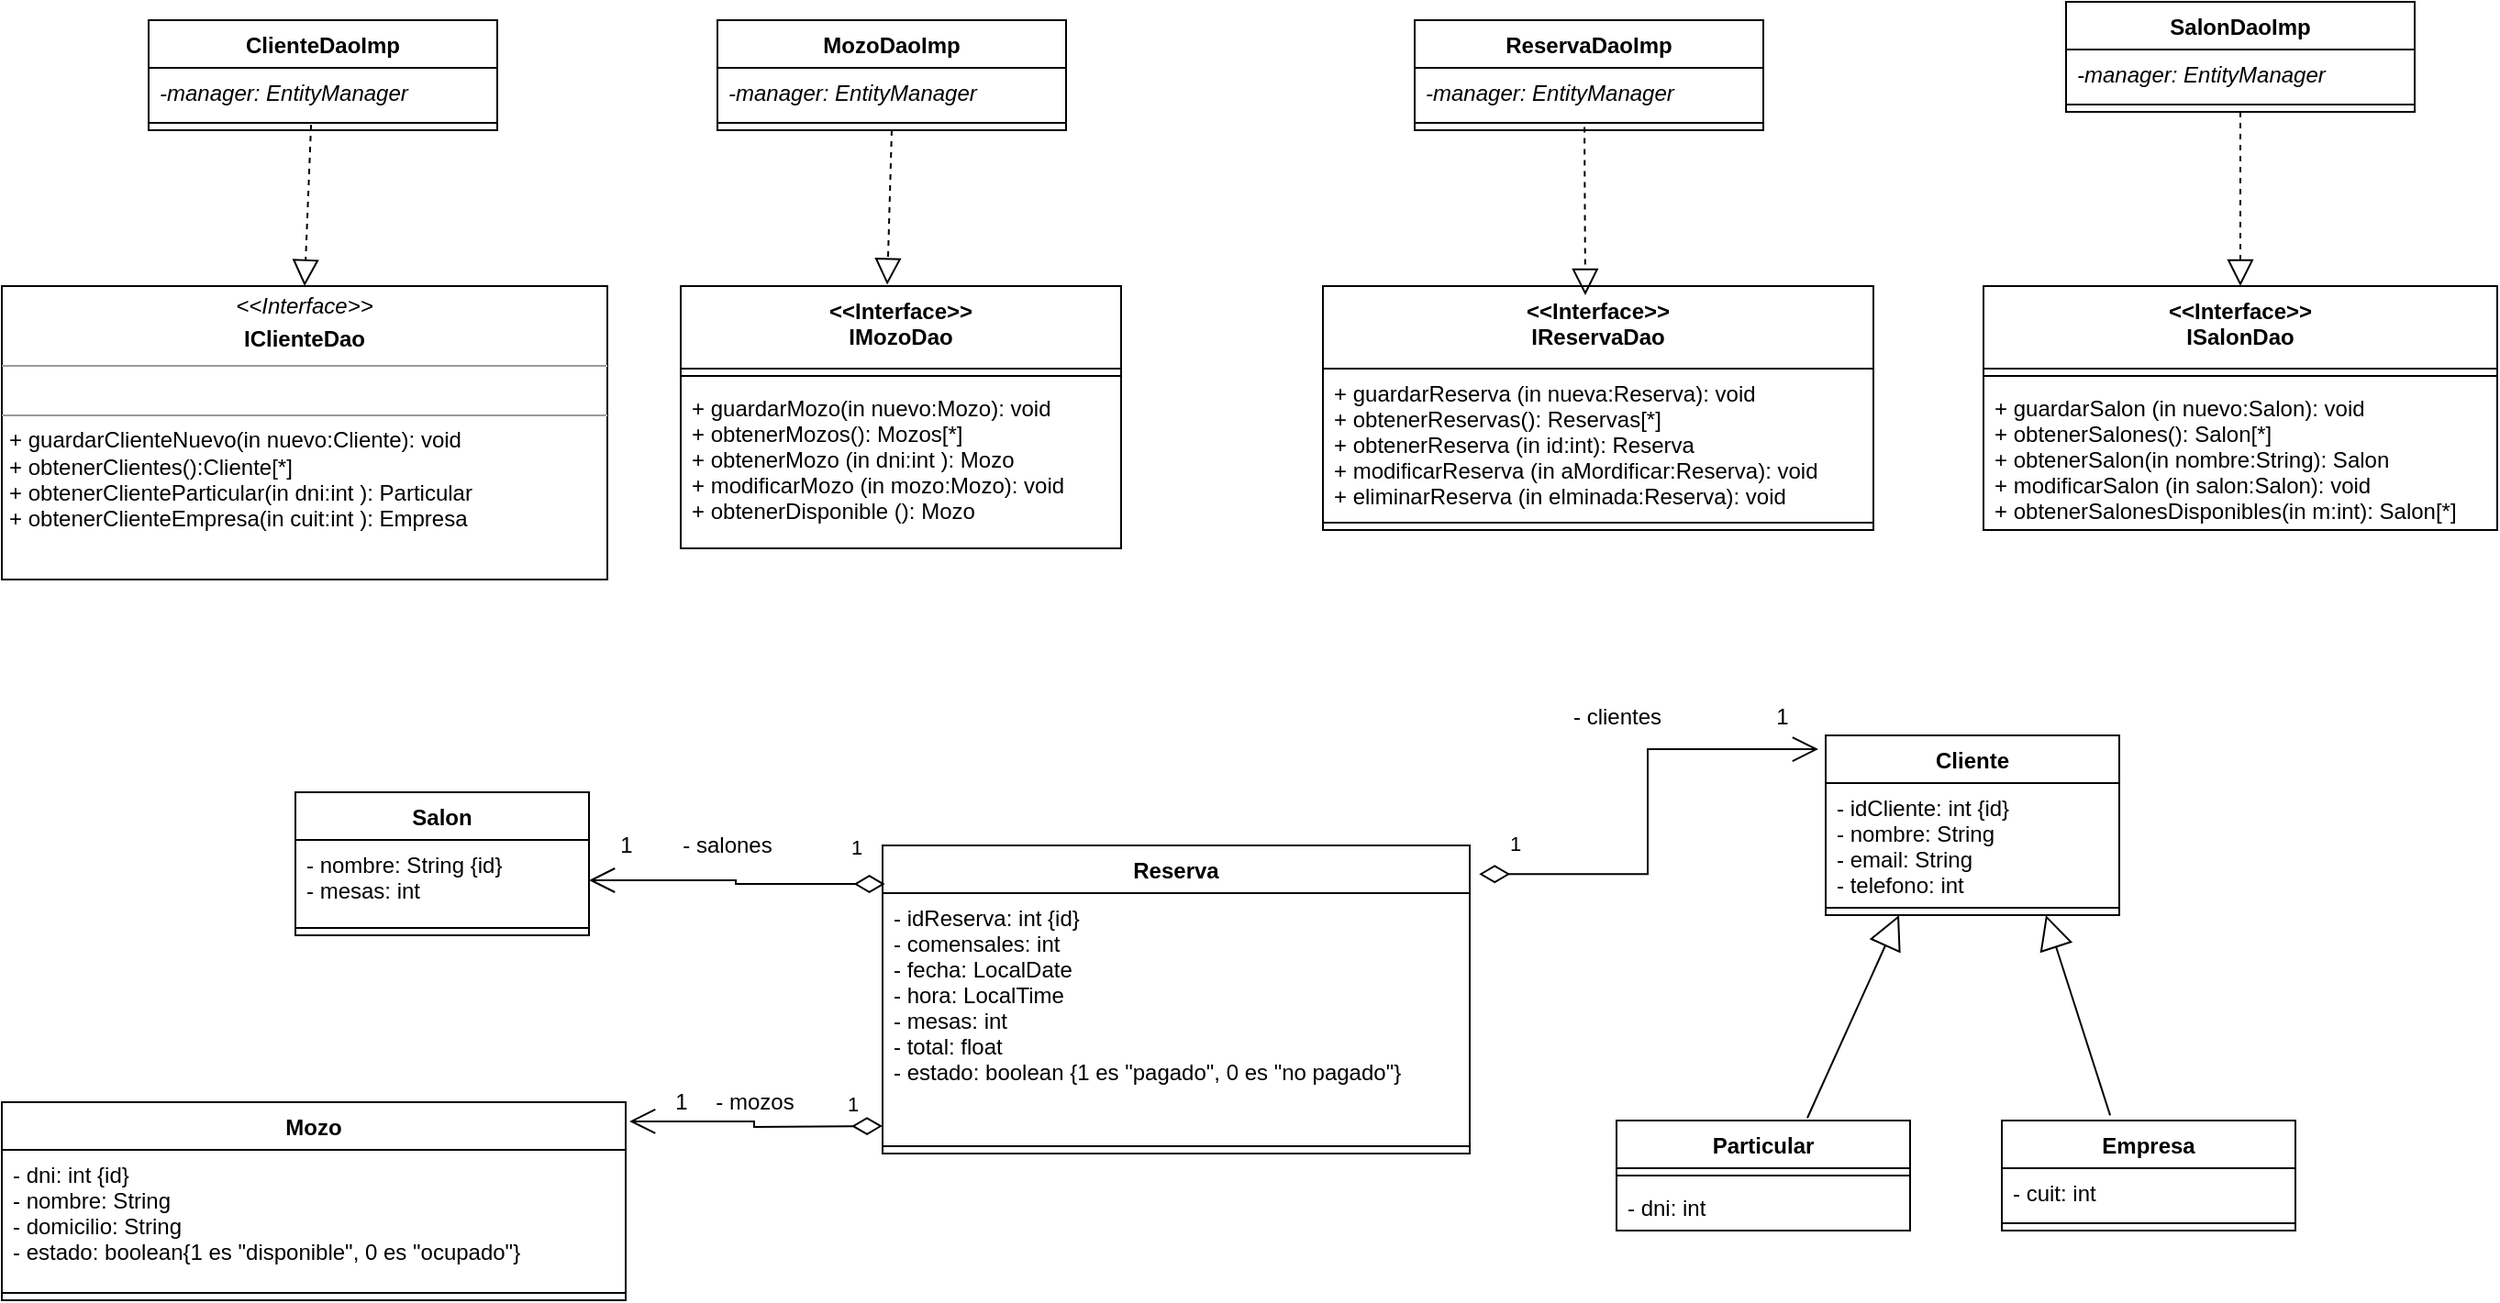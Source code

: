 <mxfile version="15.7.3" type="device"><diagram id="UueWkZUZBMMm25D8PrhS" name="Page-1"><mxGraphModel dx="1848" dy="1720" grid="1" gridSize="10" guides="1" tooltips="1" connect="1" arrows="1" fold="1" page="1" pageScale="1" pageWidth="827" pageHeight="1169" math="0" shadow="0"><root><mxCell id="0"/><mxCell id="1" parent="0"/><mxCell id="lkptf6it2IUxRskM2SV1-1" value="Cliente" style="swimlane;fontStyle=1;align=center;verticalAlign=top;childLayout=stackLayout;horizontal=1;startSize=26;horizontalStack=0;resizeParent=1;resizeParentMax=0;resizeLast=0;collapsible=1;marginBottom=0;" parent="1" vertex="1"><mxGeometry x="334" y="180" width="160" height="98" as="geometry"/></mxCell><mxCell id="lkptf6it2IUxRskM2SV1-2" value="- idCliente: int {id}&#xA;- nombre: String&#xA;- email: String&#xA;- telefono: int&#xA;&#xA;&#xA;" style="text;strokeColor=none;fillColor=none;align=left;verticalAlign=top;spacingLeft=4;spacingRight=4;overflow=hidden;rotatable=0;points=[[0,0.5],[1,0.5]];portConstraint=eastwest;" parent="lkptf6it2IUxRskM2SV1-1" vertex="1"><mxGeometry y="26" width="160" height="64" as="geometry"/></mxCell><mxCell id="lkptf6it2IUxRskM2SV1-3" value="" style="line;strokeWidth=1;fillColor=none;align=left;verticalAlign=middle;spacingTop=-1;spacingLeft=3;spacingRight=3;rotatable=0;labelPosition=right;points=[];portConstraint=eastwest;" parent="lkptf6it2IUxRskM2SV1-1" vertex="1"><mxGeometry y="90" width="160" height="8" as="geometry"/></mxCell><mxCell id="lkptf6it2IUxRskM2SV1-9" value="Particular" style="swimlane;fontStyle=1;align=center;verticalAlign=top;childLayout=stackLayout;horizontal=1;startSize=26;horizontalStack=0;resizeParent=1;resizeParentMax=0;resizeLast=0;collapsible=1;marginBottom=0;" parent="1" vertex="1"><mxGeometry x="220" y="390" width="160" height="60" as="geometry"/></mxCell><mxCell id="lkptf6it2IUxRskM2SV1-11" value="" style="line;strokeWidth=1;fillColor=none;align=left;verticalAlign=middle;spacingTop=-1;spacingLeft=3;spacingRight=3;rotatable=0;labelPosition=right;points=[];portConstraint=eastwest;" parent="lkptf6it2IUxRskM2SV1-9" vertex="1"><mxGeometry y="26" width="160" height="8" as="geometry"/></mxCell><mxCell id="lkptf6it2IUxRskM2SV1-10" value="- dni: int" style="text;strokeColor=none;fillColor=none;align=left;verticalAlign=top;spacingLeft=4;spacingRight=4;overflow=hidden;rotatable=0;points=[[0,0.5],[1,0.5]];portConstraint=eastwest;" parent="lkptf6it2IUxRskM2SV1-9" vertex="1"><mxGeometry y="34" width="160" height="26" as="geometry"/></mxCell><mxCell id="lkptf6it2IUxRskM2SV1-13" value="Empresa" style="swimlane;fontStyle=1;align=center;verticalAlign=top;childLayout=stackLayout;horizontal=1;startSize=26;horizontalStack=0;resizeParent=1;resizeParentMax=0;resizeLast=0;collapsible=1;marginBottom=0;" parent="1" vertex="1"><mxGeometry x="430" y="390" width="160" height="60" as="geometry"/></mxCell><mxCell id="lkptf6it2IUxRskM2SV1-14" value="- cuit: int" style="text;strokeColor=none;fillColor=none;align=left;verticalAlign=top;spacingLeft=4;spacingRight=4;overflow=hidden;rotatable=0;points=[[0,0.5],[1,0.5]];portConstraint=eastwest;" parent="lkptf6it2IUxRskM2SV1-13" vertex="1"><mxGeometry y="26" width="160" height="26" as="geometry"/></mxCell><mxCell id="lkptf6it2IUxRskM2SV1-15" value="" style="line;strokeWidth=1;fillColor=none;align=left;verticalAlign=middle;spacingTop=-1;spacingLeft=3;spacingRight=3;rotatable=0;labelPosition=right;points=[];portConstraint=eastwest;" parent="lkptf6it2IUxRskM2SV1-13" vertex="1"><mxGeometry y="52" width="160" height="8" as="geometry"/></mxCell><mxCell id="lkptf6it2IUxRskM2SV1-19" value="" style="endArrow=block;endSize=16;endFill=0;html=1;rounded=0;exitX=0.65;exitY=-0.023;exitDx=0;exitDy=0;entryX=0.25;entryY=1;entryDx=0;entryDy=0;exitPerimeter=0;" parent="1" source="lkptf6it2IUxRskM2SV1-9" target="lkptf6it2IUxRskM2SV1-1" edge="1"><mxGeometry width="160" relative="1" as="geometry"><mxPoint x="330" y="350" as="sourcePoint"/><mxPoint x="365.04" y="318.404" as="targetPoint"/></mxGeometry></mxCell><mxCell id="lkptf6it2IUxRskM2SV1-20" value="" style="endArrow=block;endSize=16;endFill=0;html=1;rounded=0;exitX=0.369;exitY=-0.047;exitDx=0;exitDy=0;entryX=0.75;entryY=1;entryDx=0;entryDy=0;exitPerimeter=0;" parent="1" source="lkptf6it2IUxRskM2SV1-13" target="lkptf6it2IUxRskM2SV1-1" edge="1"><mxGeometry width="160" relative="1" as="geometry"><mxPoint x="310" y="400" as="sourcePoint"/><mxPoint x="410.08" y="319.996" as="targetPoint"/></mxGeometry></mxCell><mxCell id="lkptf6it2IUxRskM2SV1-21" value="Reserva" style="swimlane;fontStyle=1;align=center;verticalAlign=top;childLayout=stackLayout;horizontal=1;startSize=26;horizontalStack=0;resizeParent=1;resizeParentMax=0;resizeLast=0;collapsible=1;marginBottom=0;" parent="1" vertex="1"><mxGeometry x="-180" y="240" width="320" height="168" as="geometry"/></mxCell><mxCell id="lkptf6it2IUxRskM2SV1-22" value="- idReserva: int {id}&#xA;- comensales: int&#xA;- fecha: LocalDate&#xA;- hora: LocalTime&#xA;- mesas: int&#xA;- total: float&#xA;- estado: boolean {1 es &quot;pagado&quot;, 0 es &quot;no pagado&quot;}&#xA;&#xA;" style="text;strokeColor=none;fillColor=none;align=left;verticalAlign=top;spacingLeft=4;spacingRight=4;overflow=hidden;rotatable=0;points=[[0,0.5],[1,0.5]];portConstraint=eastwest;" parent="lkptf6it2IUxRskM2SV1-21" vertex="1"><mxGeometry y="26" width="320" height="134" as="geometry"/></mxCell><mxCell id="lkptf6it2IUxRskM2SV1-23" value="" style="line;strokeWidth=1;fillColor=none;align=left;verticalAlign=middle;spacingTop=-1;spacingLeft=3;spacingRight=3;rotatable=0;labelPosition=right;points=[];portConstraint=eastwest;" parent="lkptf6it2IUxRskM2SV1-21" vertex="1"><mxGeometry y="160" width="320" height="8" as="geometry"/></mxCell><mxCell id="lkptf6it2IUxRskM2SV1-25" value="Mozo" style="swimlane;fontStyle=1;align=center;verticalAlign=top;childLayout=stackLayout;horizontal=1;startSize=26;horizontalStack=0;resizeParent=1;resizeParentMax=0;resizeLast=0;collapsible=1;marginBottom=0;" parent="1" vertex="1"><mxGeometry x="-660" y="380" width="340" height="108" as="geometry"/></mxCell><mxCell id="lkptf6it2IUxRskM2SV1-26" value="- dni: int {id}&#xA;- nombre: String&#xA;- domicilio: String&#xA;- estado: boolean{1 es &quot;disponible&quot;, 0 es &quot;ocupado&quot;}&#xA;" style="text;strokeColor=none;fillColor=none;align=left;verticalAlign=top;spacingLeft=4;spacingRight=4;overflow=hidden;rotatable=0;points=[[0,0.5],[1,0.5]];portConstraint=eastwest;" parent="lkptf6it2IUxRskM2SV1-25" vertex="1"><mxGeometry y="26" width="340" height="74" as="geometry"/></mxCell><mxCell id="lkptf6it2IUxRskM2SV1-27" value="" style="line;strokeWidth=1;fillColor=none;align=left;verticalAlign=middle;spacingTop=-1;spacingLeft=3;spacingRight=3;rotatable=0;labelPosition=right;points=[];portConstraint=eastwest;" parent="lkptf6it2IUxRskM2SV1-25" vertex="1"><mxGeometry y="100" width="340" height="8" as="geometry"/></mxCell><mxCell id="lkptf6it2IUxRskM2SV1-29" value="Salon" style="swimlane;fontStyle=1;align=center;verticalAlign=top;childLayout=stackLayout;horizontal=1;startSize=26;horizontalStack=0;resizeParent=1;resizeParentMax=0;resizeLast=0;collapsible=1;marginBottom=0;" parent="1" vertex="1"><mxGeometry x="-500" y="211" width="160" height="78" as="geometry"/></mxCell><mxCell id="lkptf6it2IUxRskM2SV1-30" value="- nombre: String {id}&#xA;- mesas: int &#xA;" style="text;strokeColor=none;fillColor=none;align=left;verticalAlign=top;spacingLeft=4;spacingRight=4;overflow=hidden;rotatable=0;points=[[0,0.5],[1,0.5]];portConstraint=eastwest;" parent="lkptf6it2IUxRskM2SV1-29" vertex="1"><mxGeometry y="26" width="160" height="44" as="geometry"/></mxCell><mxCell id="lkptf6it2IUxRskM2SV1-31" value="" style="line;strokeWidth=1;fillColor=none;align=left;verticalAlign=middle;spacingTop=-1;spacingLeft=3;spacingRight=3;rotatable=0;labelPosition=right;points=[];portConstraint=eastwest;" parent="lkptf6it2IUxRskM2SV1-29" vertex="1"><mxGeometry y="70" width="160" height="8" as="geometry"/></mxCell><mxCell id="lkptf6it2IUxRskM2SV1-33" value="1" style="endArrow=open;html=1;endSize=12;startArrow=diamondThin;startSize=14;startFill=0;edgeStyle=orthogonalEdgeStyle;align=left;verticalAlign=bottom;rounded=0;entryX=1;entryY=0.5;entryDx=0;entryDy=0;exitX=0.004;exitY=-0.037;exitDx=0;exitDy=0;exitPerimeter=0;" parent="1" source="lkptf6it2IUxRskM2SV1-22" target="lkptf6it2IUxRskM2SV1-30" edge="1"><mxGeometry x="-0.75" y="-11" relative="1" as="geometry"><mxPoint x="-80" y="261" as="sourcePoint"/><mxPoint x="-320" y="261" as="targetPoint"/><mxPoint as="offset"/></mxGeometry></mxCell><mxCell id="lkptf6it2IUxRskM2SV1-34" value="1" style="text;html=1;align=center;verticalAlign=middle;resizable=0;points=[];autosize=1;strokeColor=none;fillColor=none;" parent="1" vertex="1"><mxGeometry x="-330" y="230" width="20" height="20" as="geometry"/></mxCell><mxCell id="lkptf6it2IUxRskM2SV1-35" value="1" style="endArrow=open;html=1;endSize=12;startArrow=diamondThin;startSize=14;startFill=0;edgeStyle=orthogonalEdgeStyle;align=left;verticalAlign=bottom;rounded=0;entryX=1.006;entryY=0.097;entryDx=0;entryDy=0;entryPerimeter=0;" parent="1" target="lkptf6it2IUxRskM2SV1-25" edge="1"><mxGeometry x="-0.71" y="-3" relative="1" as="geometry"><mxPoint x="-180" y="393" as="sourcePoint"/><mxPoint x="-230" y="271" as="targetPoint"/><mxPoint as="offset"/></mxGeometry></mxCell><mxCell id="lkptf6it2IUxRskM2SV1-36" value="1" style="text;html=1;align=center;verticalAlign=middle;resizable=0;points=[];autosize=1;strokeColor=none;fillColor=none;" parent="1" vertex="1"><mxGeometry x="-300" y="370" width="20" height="20" as="geometry"/></mxCell><mxCell id="asjFSI0Q2MZLT-c5gBY_-1" value="1" style="endArrow=open;html=1;endSize=12;startArrow=diamondThin;startSize=14;startFill=0;edgeStyle=orthogonalEdgeStyle;align=left;verticalAlign=bottom;rounded=0;entryX=-0.025;entryY=0.077;entryDx=0;entryDy=0;exitX=1.016;exitY=0.093;exitDx=0;exitDy=0;exitPerimeter=0;entryPerimeter=0;" parent="1" source="lkptf6it2IUxRskM2SV1-21" target="lkptf6it2IUxRskM2SV1-1" edge="1"><mxGeometry x="-0.882" y="8" relative="1" as="geometry"><mxPoint x="-168.72" y="271.042" as="sourcePoint"/><mxPoint x="-310" y="271" as="targetPoint"/><mxPoint as="offset"/></mxGeometry></mxCell><mxCell id="asjFSI0Q2MZLT-c5gBY_-2" value="1" style="text;html=1;align=center;verticalAlign=middle;resizable=0;points=[];autosize=1;strokeColor=none;fillColor=none;" parent="1" vertex="1"><mxGeometry x="300" y="160" width="20" height="20" as="geometry"/></mxCell><mxCell id="nchZcAEDcg-6IEbq6Wf6-7" value="&lt;&lt;Interface&gt;&gt;&#xA;IMozoDao" style="swimlane;fontStyle=1;align=center;verticalAlign=top;childLayout=stackLayout;horizontal=1;startSize=45;horizontalStack=0;resizeParent=1;resizeParentMax=0;resizeLast=0;collapsible=1;marginBottom=0;" vertex="1" parent="1"><mxGeometry x="-290" y="-65" width="240" height="143" as="geometry"/></mxCell><mxCell id="nchZcAEDcg-6IEbq6Wf6-9" value="" style="line;strokeWidth=1;fillColor=none;align=left;verticalAlign=middle;spacingTop=-1;spacingLeft=3;spacingRight=3;rotatable=0;labelPosition=right;points=[];portConstraint=eastwest;" vertex="1" parent="nchZcAEDcg-6IEbq6Wf6-7"><mxGeometry y="45" width="240" height="8" as="geometry"/></mxCell><mxCell id="nchZcAEDcg-6IEbq6Wf6-10" value="+ guardarMozo(in nuevo:Mozo): void&#xA;+ obtenerMozos(): Mozos[*]&#xA;+ obtenerMozo (in dni:int ): Mozo&#xA;+ modificarMozo (in mozo:Mozo): void&#xA;+ obtenerDisponible (): Mozo&#xA;&#xA;&#xA;" style="text;strokeColor=none;fillColor=none;align=left;verticalAlign=top;spacingLeft=4;spacingRight=4;overflow=hidden;rotatable=0;points=[[0,0.5],[1,0.5]];portConstraint=eastwest;" vertex="1" parent="nchZcAEDcg-6IEbq6Wf6-7"><mxGeometry y="53" width="240" height="90" as="geometry"/></mxCell><mxCell id="nchZcAEDcg-6IEbq6Wf6-11" value="&lt;&lt;Interface&gt;&gt;&#xA;IReservaDao" style="swimlane;fontStyle=1;align=center;verticalAlign=top;childLayout=stackLayout;horizontal=1;startSize=45;horizontalStack=0;resizeParent=1;resizeParentMax=0;resizeLast=0;collapsible=1;marginBottom=0;" vertex="1" parent="1"><mxGeometry x="60" y="-65" width="300" height="133" as="geometry"/></mxCell><mxCell id="nchZcAEDcg-6IEbq6Wf6-14" value="+ guardarReserva (in nueva:Reserva): void&#xA;+ obtenerReservas(): Reservas[*]&#xA;+ obtenerReserva (in id:int): Reserva&#xA;+ modificarReserva (in aMordificar:Reserva): void&#xA;+ eliminarReserva (in elminada:Reserva): void&#xA; &#xA;" style="text;strokeColor=none;fillColor=none;align=left;verticalAlign=top;spacingLeft=4;spacingRight=4;overflow=hidden;rotatable=0;points=[[0,0.5],[1,0.5]];portConstraint=eastwest;" vertex="1" parent="nchZcAEDcg-6IEbq6Wf6-11"><mxGeometry y="45" width="300" height="80" as="geometry"/></mxCell><mxCell id="nchZcAEDcg-6IEbq6Wf6-13" value="" style="line;strokeWidth=1;fillColor=none;align=left;verticalAlign=middle;spacingTop=-1;spacingLeft=3;spacingRight=3;rotatable=0;labelPosition=right;points=[];portConstraint=eastwest;" vertex="1" parent="nchZcAEDcg-6IEbq6Wf6-11"><mxGeometry y="125" width="300" height="8" as="geometry"/></mxCell><mxCell id="nchZcAEDcg-6IEbq6Wf6-15" value="&lt;&lt;Interface&gt;&gt;&#xA;ISalonDao" style="swimlane;fontStyle=1;align=center;verticalAlign=top;childLayout=stackLayout;horizontal=1;startSize=45;horizontalStack=0;resizeParent=1;resizeParentMax=0;resizeLast=0;collapsible=1;marginBottom=0;" vertex="1" parent="1"><mxGeometry x="420" y="-65" width="280" height="133" as="geometry"/></mxCell><mxCell id="nchZcAEDcg-6IEbq6Wf6-17" value="" style="line;strokeWidth=1;fillColor=none;align=left;verticalAlign=middle;spacingTop=-1;spacingLeft=3;spacingRight=3;rotatable=0;labelPosition=right;points=[];portConstraint=eastwest;" vertex="1" parent="nchZcAEDcg-6IEbq6Wf6-15"><mxGeometry y="45" width="280" height="8" as="geometry"/></mxCell><mxCell id="nchZcAEDcg-6IEbq6Wf6-18" value="+ guardarSalon (in nuevo:Salon): void&#xA;+ obtenerSalones(): Salon[*]&#xA;+ obtenerSalon(in nombre:String): Salon&#xA;+ modificarSalon (in salon:Salon): void&#xA;+ obtenerSalonesDisponibles(in m:int): Salon[*]&#xA;" style="text;strokeColor=none;fillColor=none;align=left;verticalAlign=top;spacingLeft=4;spacingRight=4;overflow=hidden;rotatable=0;points=[[0,0.5],[1,0.5]];portConstraint=eastwest;" vertex="1" parent="nchZcAEDcg-6IEbq6Wf6-15"><mxGeometry y="53" width="280" height="80" as="geometry"/></mxCell><mxCell id="nchZcAEDcg-6IEbq6Wf6-19" value="MozoDaoImp" style="swimlane;fontStyle=1;align=center;verticalAlign=top;childLayout=stackLayout;horizontal=1;startSize=26;horizontalStack=0;resizeParent=1;resizeParentMax=0;resizeLast=0;collapsible=1;marginBottom=0;" vertex="1" parent="1"><mxGeometry x="-270" y="-210" width="190" height="60" as="geometry"/></mxCell><mxCell id="nchZcAEDcg-6IEbq6Wf6-20" value="-manager: EntityManager" style="text;strokeColor=none;fillColor=none;align=left;verticalAlign=top;spacingLeft=4;spacingRight=4;overflow=hidden;rotatable=0;points=[[0,0.5],[1,0.5]];portConstraint=eastwest;fontStyle=2" vertex="1" parent="nchZcAEDcg-6IEbq6Wf6-19"><mxGeometry y="26" width="190" height="26" as="geometry"/></mxCell><mxCell id="nchZcAEDcg-6IEbq6Wf6-21" value="" style="line;strokeWidth=1;fillColor=none;align=left;verticalAlign=middle;spacingTop=-1;spacingLeft=3;spacingRight=3;rotatable=0;labelPosition=right;points=[];portConstraint=eastwest;" vertex="1" parent="nchZcAEDcg-6IEbq6Wf6-19"><mxGeometry y="52" width="190" height="8" as="geometry"/></mxCell><mxCell id="nchZcAEDcg-6IEbq6Wf6-23" value="&lt;p style=&quot;margin: 0px ; margin-top: 4px ; text-align: center&quot;&gt;&lt;i&gt;&amp;lt;&amp;lt;Interface&amp;gt;&amp;gt;&lt;/i&gt;&lt;/p&gt;&lt;p style=&quot;margin: 0px ; margin-top: 4px ; text-align: center&quot;&gt;&lt;b&gt;IClienteDao&lt;/b&gt;&lt;br&gt;&lt;b&gt;&lt;/b&gt;&lt;/p&gt;&lt;hr size=&quot;1&quot;&gt;&lt;p style=&quot;margin: 0px ; margin-left: 4px&quot;&gt;&lt;br&gt;&lt;/p&gt;&lt;hr size=&quot;1&quot;&gt;&lt;p style=&quot;margin: 0px ; margin-left: 4px&quot;&gt;+ guardarClienteNuevo(in nuevo:Cliente): void&lt;br&gt;+ obtenerClientes():Cliente[*]&lt;br&gt;+ obtenerClienteParticular(in dni:int ): Particular&lt;br&gt;+ obtenerClienteEmpresa(in cuit:int ): Empresa&lt;/p&gt;&lt;div&gt;&lt;br&gt;&lt;br&gt;&lt;/div&gt;" style="verticalAlign=top;align=left;overflow=fill;fontSize=12;fontFamily=Helvetica;html=1;" vertex="1" parent="1"><mxGeometry x="-660" y="-65" width="330" height="160" as="geometry"/></mxCell><mxCell id="nchZcAEDcg-6IEbq6Wf6-24" value="" style="endArrow=block;dashed=1;endFill=0;endSize=12;html=1;rounded=0;entryX=0.5;entryY=0;entryDx=0;entryDy=0;exitX=0.466;exitY=0.632;exitDx=0;exitDy=0;exitPerimeter=0;" edge="1" parent="1" source="nchZcAEDcg-6IEbq6Wf6-27" target="nchZcAEDcg-6IEbq6Wf6-23"><mxGeometry width="160" relative="1" as="geometry"><mxPoint x="-440" y="-120" as="sourcePoint"/><mxPoint x="-500" y="-160" as="targetPoint"/></mxGeometry></mxCell><mxCell id="nchZcAEDcg-6IEbq6Wf6-25" value="ClienteDaoImp" style="swimlane;fontStyle=1;align=center;verticalAlign=top;childLayout=stackLayout;horizontal=1;startSize=26;horizontalStack=0;resizeParent=1;resizeParentMax=0;resizeLast=0;collapsible=1;marginBottom=0;" vertex="1" parent="1"><mxGeometry x="-580" y="-210" width="190" height="60" as="geometry"/></mxCell><mxCell id="nchZcAEDcg-6IEbq6Wf6-26" value="-manager: EntityManager" style="text;strokeColor=none;fillColor=none;align=left;verticalAlign=top;spacingLeft=4;spacingRight=4;overflow=hidden;rotatable=0;points=[[0,0.5],[1,0.5]];portConstraint=eastwest;fontStyle=2" vertex="1" parent="nchZcAEDcg-6IEbq6Wf6-25"><mxGeometry y="26" width="190" height="26" as="geometry"/></mxCell><mxCell id="nchZcAEDcg-6IEbq6Wf6-27" value="" style="line;strokeWidth=1;fillColor=none;align=left;verticalAlign=middle;spacingTop=-1;spacingLeft=3;spacingRight=3;rotatable=0;labelPosition=right;points=[];portConstraint=eastwest;" vertex="1" parent="nchZcAEDcg-6IEbq6Wf6-25"><mxGeometry y="52" width="190" height="8" as="geometry"/></mxCell><mxCell id="nchZcAEDcg-6IEbq6Wf6-28" value="ReservaDaoImp" style="swimlane;fontStyle=1;align=center;verticalAlign=top;childLayout=stackLayout;horizontal=1;startSize=26;horizontalStack=0;resizeParent=1;resizeParentMax=0;resizeLast=0;collapsible=1;marginBottom=0;" vertex="1" parent="1"><mxGeometry x="110" y="-210" width="190" height="60" as="geometry"/></mxCell><mxCell id="nchZcAEDcg-6IEbq6Wf6-29" value="-manager: EntityManager" style="text;strokeColor=none;fillColor=none;align=left;verticalAlign=top;spacingLeft=4;spacingRight=4;overflow=hidden;rotatable=0;points=[[0,0.5],[1,0.5]];portConstraint=eastwest;fontStyle=2" vertex="1" parent="nchZcAEDcg-6IEbq6Wf6-28"><mxGeometry y="26" width="190" height="26" as="geometry"/></mxCell><mxCell id="nchZcAEDcg-6IEbq6Wf6-30" value="" style="line;strokeWidth=1;fillColor=none;align=left;verticalAlign=middle;spacingTop=-1;spacingLeft=3;spacingRight=3;rotatable=0;labelPosition=right;points=[];portConstraint=eastwest;" vertex="1" parent="nchZcAEDcg-6IEbq6Wf6-28"><mxGeometry y="52" width="190" height="8" as="geometry"/></mxCell><mxCell id="nchZcAEDcg-6IEbq6Wf6-31" value="SalonDaoImp" style="swimlane;fontStyle=1;align=center;verticalAlign=top;childLayout=stackLayout;horizontal=1;startSize=26;horizontalStack=0;resizeParent=1;resizeParentMax=0;resizeLast=0;collapsible=1;marginBottom=0;" vertex="1" parent="1"><mxGeometry x="465" y="-220" width="190" height="60" as="geometry"/></mxCell><mxCell id="nchZcAEDcg-6IEbq6Wf6-32" value="-manager: EntityManager" style="text;strokeColor=none;fillColor=none;align=left;verticalAlign=top;spacingLeft=4;spacingRight=4;overflow=hidden;rotatable=0;points=[[0,0.5],[1,0.5]];portConstraint=eastwest;fontStyle=2" vertex="1" parent="nchZcAEDcg-6IEbq6Wf6-31"><mxGeometry y="26" width="190" height="26" as="geometry"/></mxCell><mxCell id="nchZcAEDcg-6IEbq6Wf6-33" value="" style="line;strokeWidth=1;fillColor=none;align=left;verticalAlign=middle;spacingTop=-1;spacingLeft=3;spacingRight=3;rotatable=0;labelPosition=right;points=[];portConstraint=eastwest;" vertex="1" parent="nchZcAEDcg-6IEbq6Wf6-31"><mxGeometry y="52" width="190" height="8" as="geometry"/></mxCell><mxCell id="nchZcAEDcg-6IEbq6Wf6-34" value="" style="endArrow=block;dashed=1;endFill=0;endSize=12;html=1;rounded=0;entryX=0.469;entryY=-0.005;entryDx=0;entryDy=0;exitX=0.5;exitY=1;exitDx=0;exitDy=0;entryPerimeter=0;" edge="1" parent="1" source="nchZcAEDcg-6IEbq6Wf6-19" target="nchZcAEDcg-6IEbq6Wf6-7"><mxGeometry width="160" relative="1" as="geometry"><mxPoint x="-481.46" y="-142.944" as="sourcePoint"/><mxPoint x="-485" y="-55" as="targetPoint"/></mxGeometry></mxCell><mxCell id="nchZcAEDcg-6IEbq6Wf6-35" value="" style="endArrow=block;dashed=1;endFill=0;endSize=12;html=1;rounded=0;exitX=0.487;exitY=0.779;exitDx=0;exitDy=0;exitPerimeter=0;" edge="1" parent="1" source="nchZcAEDcg-6IEbq6Wf6-30"><mxGeometry width="160" relative="1" as="geometry"><mxPoint x="-471.46" y="-132.944" as="sourcePoint"/><mxPoint x="203" y="-60" as="targetPoint"/></mxGeometry></mxCell><mxCell id="nchZcAEDcg-6IEbq6Wf6-36" value="" style="endArrow=block;dashed=1;endFill=0;endSize=12;html=1;rounded=0;exitX=0.5;exitY=1;exitDx=0;exitDy=0;entryX=0.5;entryY=0;entryDx=0;entryDy=0;" edge="1" parent="1" source="nchZcAEDcg-6IEbq6Wf6-31" target="nchZcAEDcg-6IEbq6Wf6-15"><mxGeometry width="160" relative="1" as="geometry"><mxPoint x="290" y="-100" as="sourcePoint"/><mxPoint x="-465" y="-35" as="targetPoint"/></mxGeometry></mxCell><mxCell id="nchZcAEDcg-6IEbq6Wf6-37" value="- salones" style="text;html=1;align=center;verticalAlign=middle;resizable=0;points=[];autosize=1;strokeColor=none;fillColor=none;" vertex="1" parent="1"><mxGeometry x="-300" y="230" width="70" height="20" as="geometry"/></mxCell><mxCell id="nchZcAEDcg-6IEbq6Wf6-38" value="- mozos" style="text;html=1;align=center;verticalAlign=middle;resizable=0;points=[];autosize=1;strokeColor=none;fillColor=none;" vertex="1" parent="1"><mxGeometry x="-280" y="370" width="60" height="20" as="geometry"/></mxCell><mxCell id="nchZcAEDcg-6IEbq6Wf6-39" value="- clientes" style="text;html=1;align=center;verticalAlign=middle;resizable=0;points=[];autosize=1;strokeColor=none;fillColor=none;" vertex="1" parent="1"><mxGeometry x="185" y="160" width="70" height="20" as="geometry"/></mxCell></root></mxGraphModel></diagram></mxfile>
